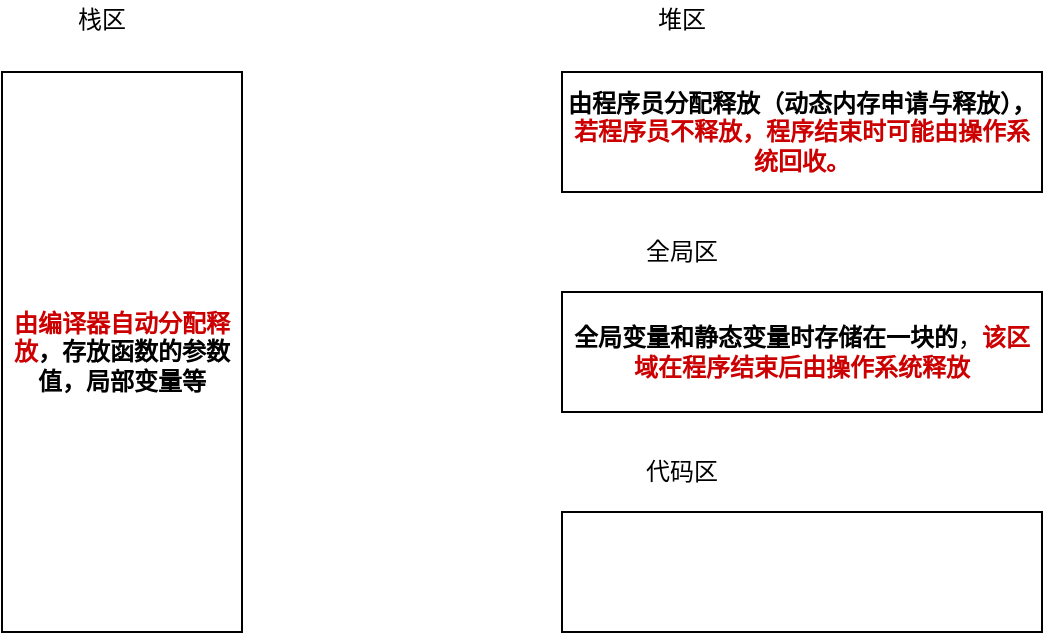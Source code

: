 <mxfile version="12.2.4" pages="1"><diagram id="QspxGSOVHSDVASwDIoQV" name="内存四区"><mxGraphModel dx="903" dy="549" grid="1" gridSize="10" guides="1" tooltips="1" connect="1" arrows="1" fold="1" page="1" pageScale="1" pageWidth="827" pageHeight="1169" math="0" shadow="0"><root><mxCell id="0"/><mxCell id="1" parent="0"/><mxCell id="2" value="&lt;b&gt;&lt;font color=&quot;#cc0000&quot;&gt;由编译器自动分配释放&lt;/font&gt;，存放函数的参数值，局部变量等&lt;/b&gt;" style="rounded=0;whiteSpace=wrap;html=1;" parent="1" vertex="1"><mxGeometry x="110" y="606" width="120" height="280" as="geometry"/></mxCell><mxCell id="3" value="栈区" style="text;html=1;strokeColor=none;fillColor=none;align=center;verticalAlign=middle;whiteSpace=wrap;rounded=0;" parent="1" vertex="1"><mxGeometry x="140" y="570" width="40" height="20" as="geometry"/></mxCell><mxCell id="4" value="&lt;b&gt;由程序员分配释放（动态内存申请与释放），&lt;font color=&quot;#cc0000&quot;&gt;若程序员不释放，程序结束时可能由操作系统回收。&lt;/font&gt;&lt;/b&gt;" style="rounded=0;whiteSpace=wrap;html=1;" parent="1" vertex="1"><mxGeometry x="390" y="606" width="240" height="60" as="geometry"/></mxCell><mxCell id="5" value="堆区" style="text;html=1;strokeColor=none;fillColor=none;align=center;verticalAlign=middle;whiteSpace=wrap;rounded=0;" parent="1" vertex="1"><mxGeometry x="430" y="570" width="40" height="20" as="geometry"/></mxCell><mxCell id="7" value="&lt;b&gt;全局变量和静态变量时存储在一块的&lt;/b&gt;，&lt;font color=&quot;#cc0000&quot;&gt;&lt;b&gt;该区域在程序结束后由操作系统释放&lt;/b&gt;&lt;/font&gt;" style="rounded=0;whiteSpace=wrap;html=1;" parent="1" vertex="1"><mxGeometry x="390" y="716" width="240" height="60" as="geometry"/></mxCell><mxCell id="8" value="全局区" style="text;html=1;strokeColor=none;fillColor=none;align=center;verticalAlign=middle;whiteSpace=wrap;rounded=0;" parent="1" vertex="1"><mxGeometry x="430" y="686" width="40" height="20" as="geometry"/></mxCell><mxCell id="9" value="" style="rounded=0;whiteSpace=wrap;html=1;" parent="1" vertex="1"><mxGeometry x="390" y="826" width="240" height="60" as="geometry"/></mxCell><mxCell id="10" value="代码区" style="text;html=1;strokeColor=none;fillColor=none;align=center;verticalAlign=middle;whiteSpace=wrap;rounded=0;" parent="1" vertex="1"><mxGeometry x="430" y="796" width="40" height="20" as="geometry"/></mxCell></root></mxGraphModel></diagram></mxfile>